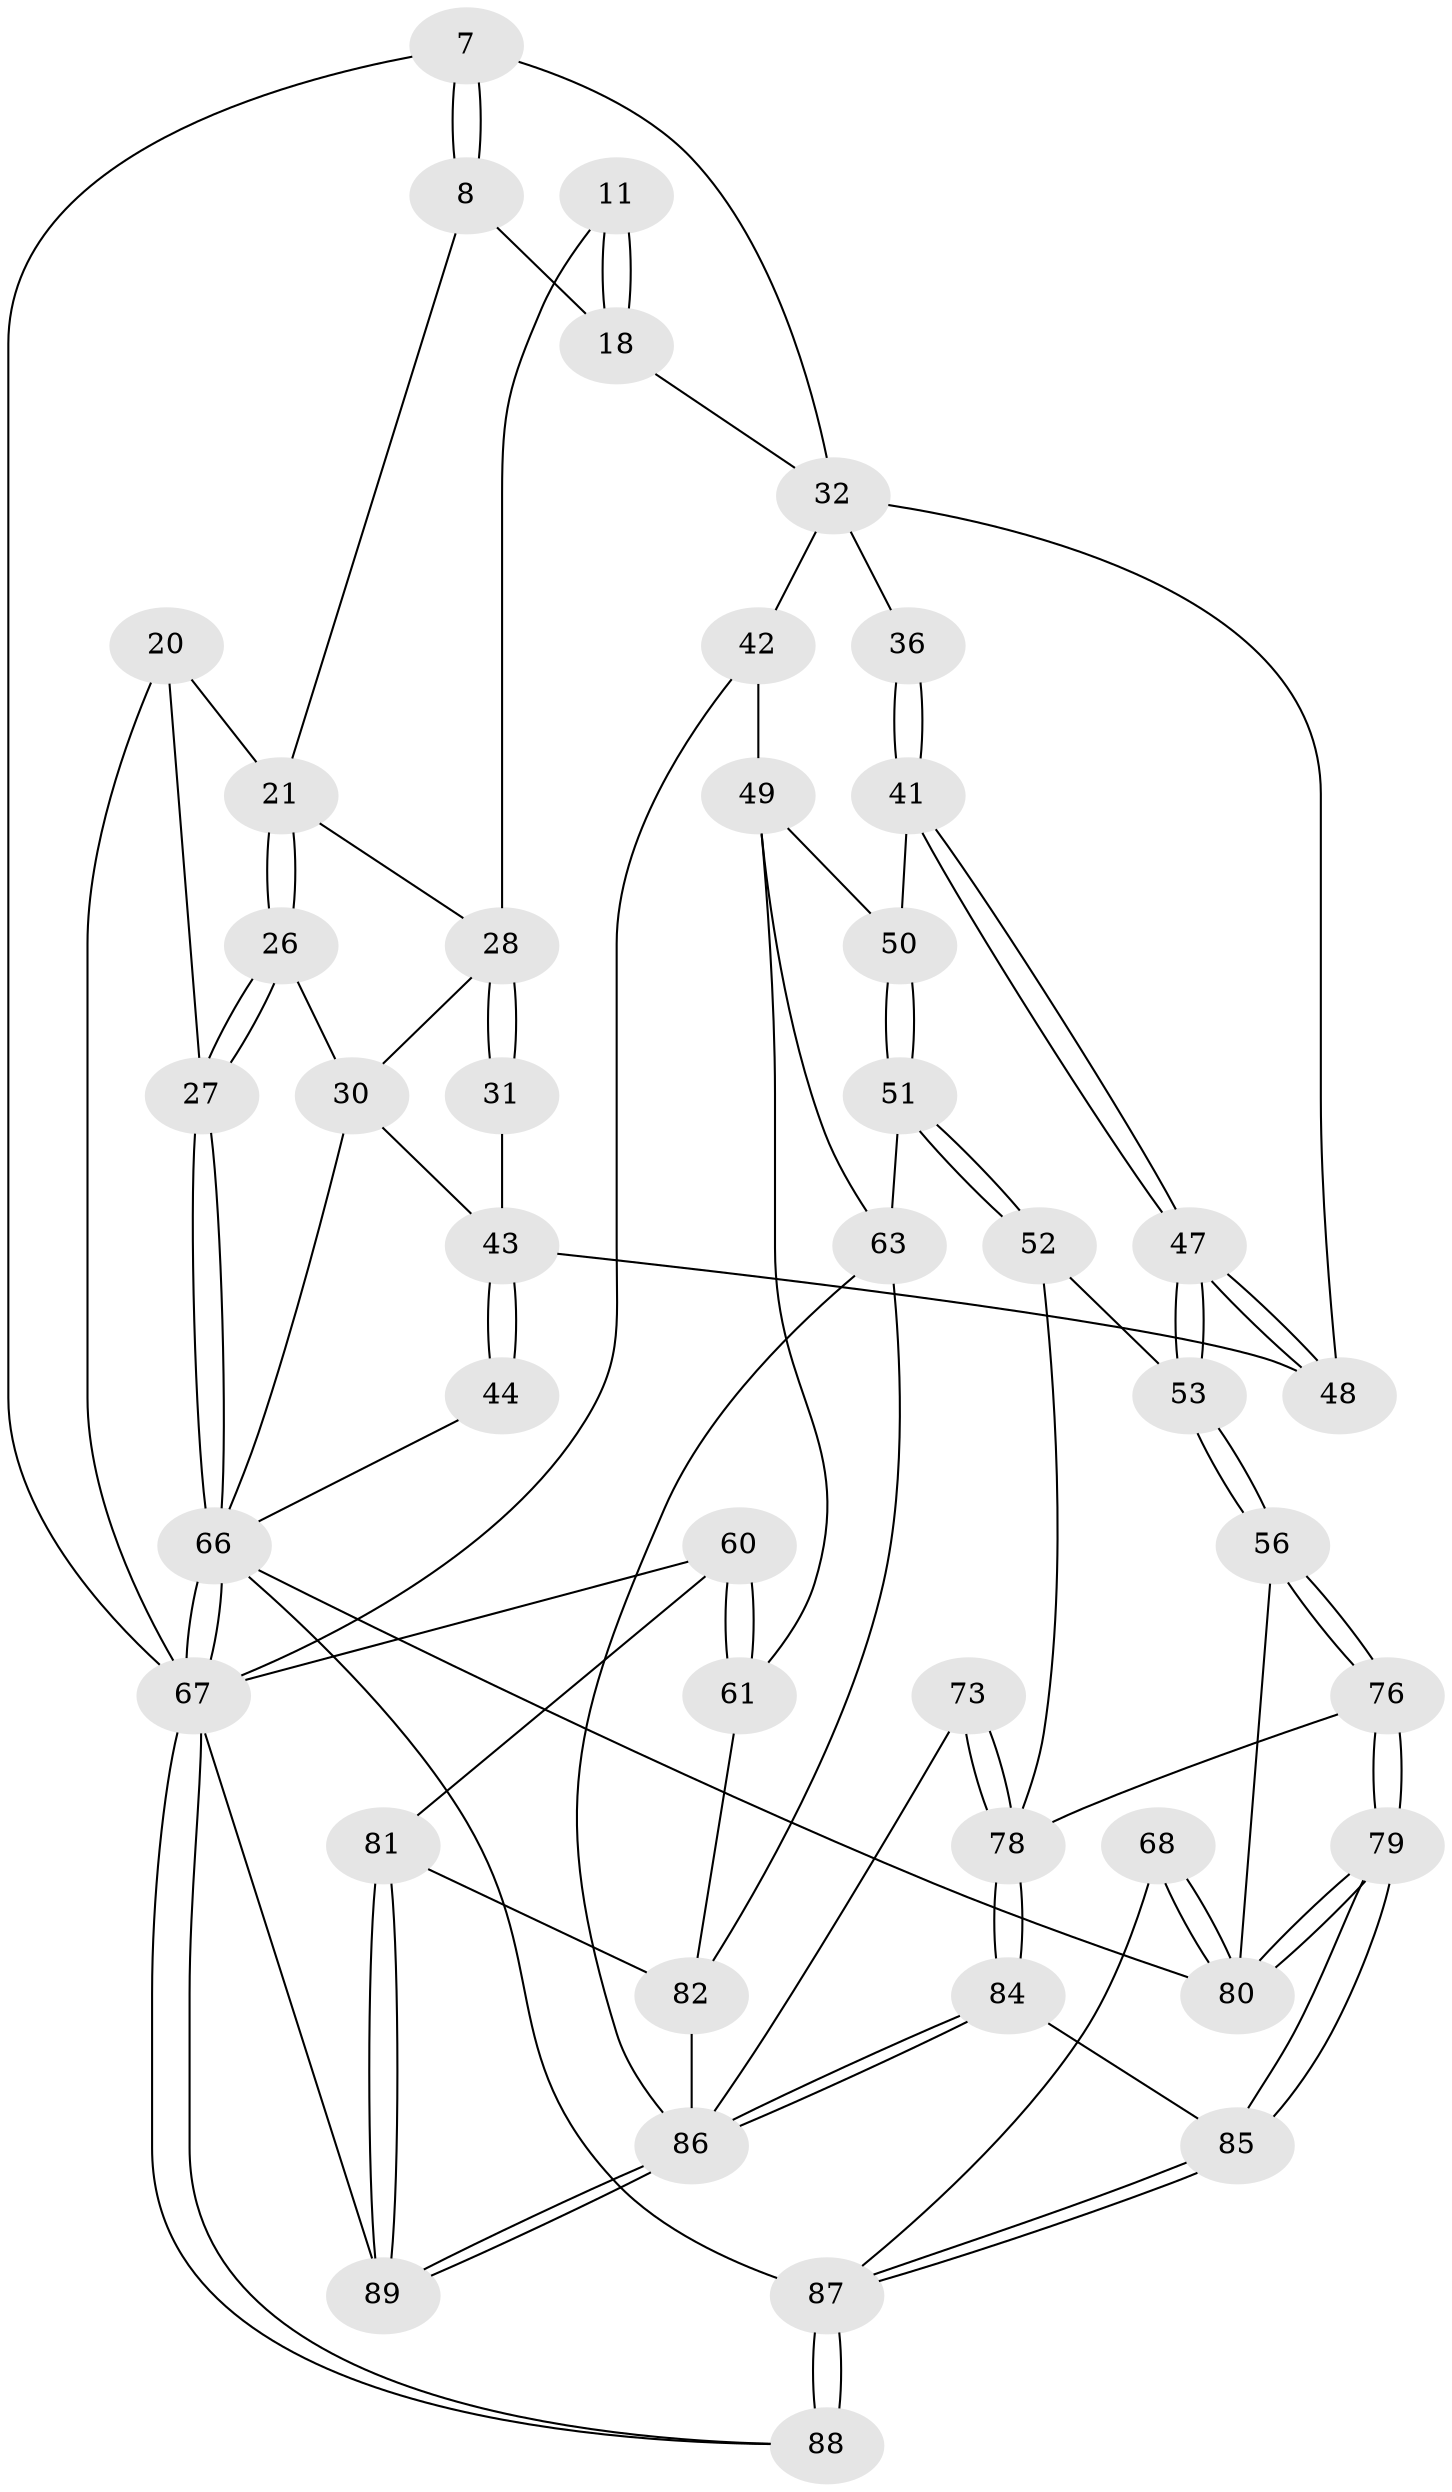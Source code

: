 // original degree distribution, {3: 0.02247191011235955, 6: 0.2247191011235955, 4: 0.25842696629213485, 5: 0.4943820224719101}
// Generated by graph-tools (version 1.1) at 2025/01/03/09/25 05:01:37]
// undirected, 44 vertices, 102 edges
graph export_dot {
graph [start="1"]
  node [color=gray90,style=filled];
  7 [pos="+0.5601321702366882+0.09711047389952072"];
  8 [pos="+0.5201241292145639+0.02654561383881996",super="+5"];
  11 [pos="+0.3226171917843771+0.2504040871175249"];
  18 [pos="+0.3837077789216878+0.28011410300033124",super="+10"];
  20 [pos="+0.05084116971430992+0.19257982313084834",super="+19"];
  21 [pos="+0.07408057880757923+0.27906624643603667",super="+14+15"];
  26 [pos="+0+0.41007792137909904"];
  27 [pos="+0+0.41096936727333794"];
  28 [pos="+0.11933689005993496+0.4869880940959551",super="+13+12"];
  30 [pos="+0+0.4647003898394127",super="+29"];
  31 [pos="+0.23684149405363128+0.36978879443636736"];
  32 [pos="+0.42879900147565003+0.3809140697698318",super="+24"];
  36 [pos="+0.586087535279197+0.3630902757647826"];
  41 [pos="+0.6306864472239159+0.4899189436076818"];
  42 [pos="+1+0.333193146483392",super="+38+23"];
  43 [pos="+0.25778735836658084+0.5449620461677991",super="+34+37"];
  44 [pos="+0.19639623162917963+0.5768775327992983"];
  47 [pos="+0.4994430271179083+0.6006830734994566"];
  48 [pos="+0.41413153719095747+0.48641324780542716",super="+33"];
  49 [pos="+0.8560518290520442+0.584655133785543",super="+46+39"];
  50 [pos="+0.712790378338729+0.5525896614893655",super="+40"];
  51 [pos="+0.6811823912502097+0.661261867441749"];
  52 [pos="+0.6392314767069676+0.6878833639680931"];
  53 [pos="+0.5004042950297413+0.611650770803825"];
  56 [pos="+0.40030372148251725+0.7477568094882084"];
  60 [pos="+1+0.849264817849459"];
  61 [pos="+1+0.6678259330271415"];
  63 [pos="+0.8454809629173842+0.676019844949909",super="+62"];
  66 [pos="+0+0.811087574515813",super="+65+55+54"];
  67 [pos="+0+1",super="+59+22"];
  68 [pos="+0.2105010788704372+0.8292952713031938"];
  73 [pos="+0.6784159325236672+0.8256877335024666"];
  76 [pos="+0.47300343795367084+0.8192262434273538"];
  78 [pos="+0.5911360272171401+0.9705687620615009",super="+75+74"];
  79 [pos="+0.4249375744995576+1"];
  80 [pos="+0.4018330803516013+1",super="+57+58"];
  81 [pos="+0.9356784901984135+0.9525812750397088"];
  82 [pos="+0.901681291161365+0.879221679540616",super="+77"];
  84 [pos="+0.5537334845353253+1"];
  85 [pos="+0.4465827809402188+1"];
  86 [pos="+0.7578309297037675+1",super="+83+72+71"];
  87 [pos="+0.22685445762722833+1",super="+69+70"];
  88 [pos="+0.09896697221363275+1"];
  89 [pos="+0.8975901627046802+1"];
  7 -- 8;
  7 -- 8;
  7 -- 32;
  7 -- 67;
  8 -- 18 [weight=2];
  8 -- 21;
  11 -- 18 [weight=2];
  11 -- 18;
  11 -- 28;
  18 -- 32;
  20 -- 21 [weight=3];
  20 -- 67 [weight=3];
  20 -- 27;
  21 -- 26;
  21 -- 26;
  21 -- 28;
  26 -- 27;
  26 -- 27;
  26 -- 30;
  27 -- 66;
  27 -- 66;
  28 -- 31 [weight=2];
  28 -- 31;
  28 -- 30;
  30 -- 66;
  30 -- 43;
  31 -- 43;
  32 -- 36 [weight=2];
  32 -- 48;
  32 -- 42;
  36 -- 41;
  36 -- 41;
  41 -- 47;
  41 -- 47;
  41 -- 50;
  42 -- 67 [weight=2];
  42 -- 49 [weight=2];
  43 -- 44 [weight=2];
  43 -- 44;
  43 -- 48 [weight=2];
  44 -- 66;
  47 -- 48;
  47 -- 48;
  47 -- 53;
  47 -- 53;
  49 -- 50 [weight=2];
  49 -- 61;
  49 -- 63;
  50 -- 51;
  50 -- 51;
  51 -- 52;
  51 -- 52;
  51 -- 63;
  52 -- 53;
  52 -- 78;
  53 -- 56;
  53 -- 56;
  56 -- 76;
  56 -- 76;
  56 -- 80;
  60 -- 61;
  60 -- 61;
  60 -- 81;
  60 -- 67;
  61 -- 82;
  63 -- 86;
  63 -- 82;
  66 -- 67;
  66 -- 67;
  66 -- 87;
  66 -- 80;
  67 -- 88;
  67 -- 88;
  67 -- 89;
  68 -- 80 [weight=2];
  68 -- 80;
  68 -- 87;
  73 -- 78 [weight=2];
  73 -- 78;
  73 -- 86;
  76 -- 79;
  76 -- 79;
  76 -- 78;
  78 -- 84;
  78 -- 84;
  79 -- 80;
  79 -- 80;
  79 -- 85;
  79 -- 85;
  81 -- 82;
  81 -- 89;
  81 -- 89;
  82 -- 86 [weight=2];
  84 -- 85;
  84 -- 86;
  84 -- 86;
  85 -- 87;
  85 -- 87;
  86 -- 89;
  86 -- 89;
  87 -- 88 [weight=2];
  87 -- 88;
}
